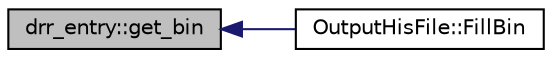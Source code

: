 digraph "drr_entry::get_bin"
{
  edge [fontname="Helvetica",fontsize="10",labelfontname="Helvetica",labelfontsize="10"];
  node [fontname="Helvetica",fontsize="10",shape=record];
  rankdir="LR";
  Node1 [label="drr_entry::get_bin",height=0.2,width=0.4,color="black", fillcolor="grey75", style="filled", fontcolor="black"];
  Node1 -> Node2 [dir="back",color="midnightblue",fontsize="10",style="solid",fontname="Helvetica"];
  Node2 [label="OutputHisFile::FillBin",height=0.2,width=0.4,color="black", fillcolor="white", style="filled",URL="$d9/d7d/class_output_his_file.html#a650df1fb9464e5e54476b545a768b996",tooltip="Increment a histogram at bin (x, y) by weight_. "];
}
